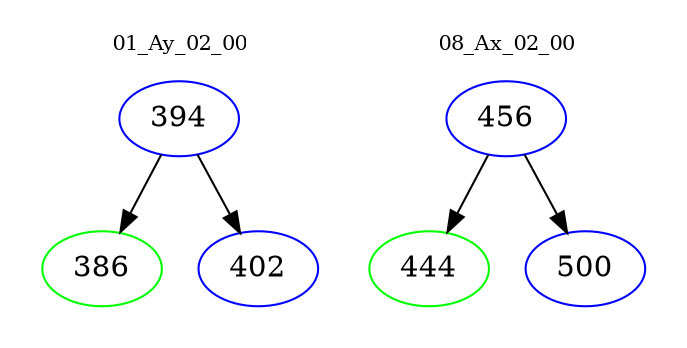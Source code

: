 digraph{
subgraph cluster_0 {
color = white
label = "01_Ay_02_00";
fontsize=10;
T0_394 [label="394", color="blue"]
T0_394 -> T0_386 [color="black"]
T0_386 [label="386", color="green"]
T0_394 -> T0_402 [color="black"]
T0_402 [label="402", color="blue"]
}
subgraph cluster_1 {
color = white
label = "08_Ax_02_00";
fontsize=10;
T1_456 [label="456", color="blue"]
T1_456 -> T1_444 [color="black"]
T1_444 [label="444", color="green"]
T1_456 -> T1_500 [color="black"]
T1_500 [label="500", color="blue"]
}
}
